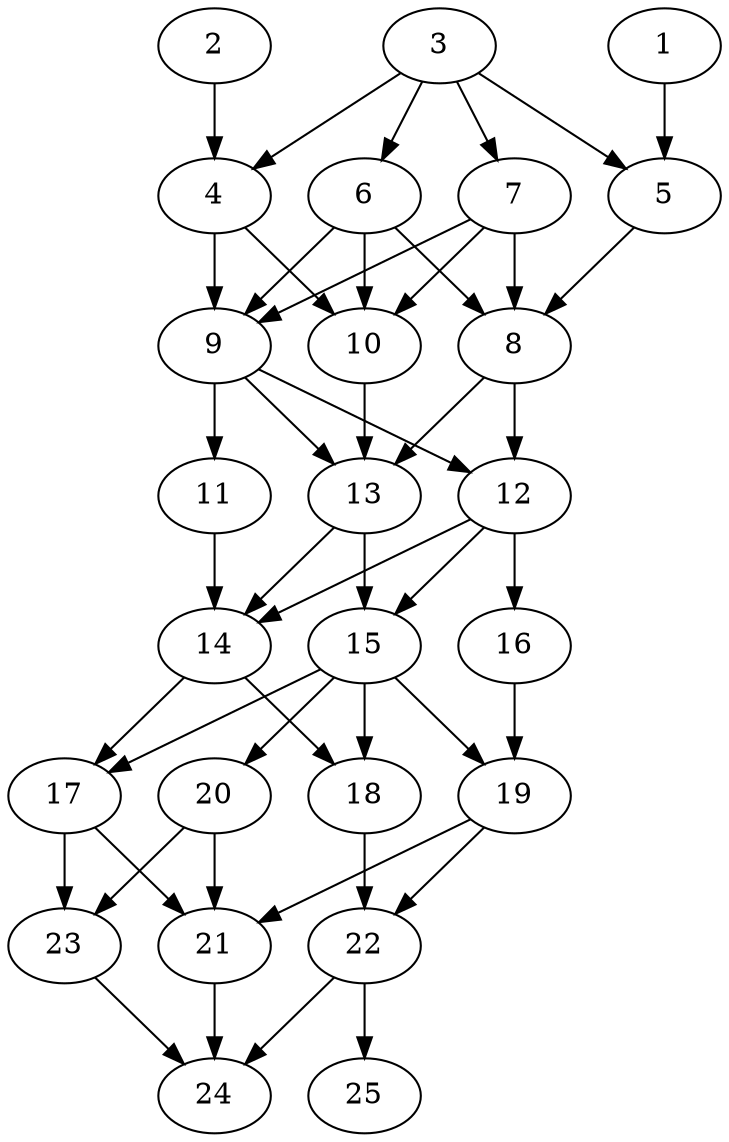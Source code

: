 // DAG automatically generated by daggen at Thu Oct  3 14:00:40 2019
// ./daggen --dot -n 25 --ccr 0.3 --fat 0.5 --regular 0.5 --density 0.7 --mindata 5242880 --maxdata 52428800 
digraph G {
  1 [size="25149440", alpha="0.05", expect_size="7544832"] 
  1 -> 5 [size ="7544832"]
  2 [size="132928853", alpha="0.19", expect_size="39878656"] 
  2 -> 4 [size ="39878656"]
  3 [size="69287253", alpha="0.20", expect_size="20786176"] 
  3 -> 4 [size ="20786176"]
  3 -> 5 [size ="20786176"]
  3 -> 6 [size ="20786176"]
  3 -> 7 [size ="20786176"]
  4 [size="166359040", alpha="0.09", expect_size="49907712"] 
  4 -> 9 [size ="49907712"]
  4 -> 10 [size ="49907712"]
  5 [size="37696853", alpha="0.14", expect_size="11309056"] 
  5 -> 8 [size ="11309056"]
  6 [size="140625920", alpha="0.04", expect_size="42187776"] 
  6 -> 8 [size ="42187776"]
  6 -> 9 [size ="42187776"]
  6 -> 10 [size ="42187776"]
  7 [size="50889387", alpha="0.06", expect_size="15266816"] 
  7 -> 8 [size ="15266816"]
  7 -> 9 [size ="15266816"]
  7 -> 10 [size ="15266816"]
  8 [size="35246080", alpha="0.14", expect_size="10573824"] 
  8 -> 12 [size ="10573824"]
  8 -> 13 [size ="10573824"]
  9 [size="143568213", alpha="0.03", expect_size="43070464"] 
  9 -> 11 [size ="43070464"]
  9 -> 12 [size ="43070464"]
  9 -> 13 [size ="43070464"]
  10 [size="49152000", alpha="0.11", expect_size="14745600"] 
  10 -> 13 [size ="14745600"]
  11 [size="129798827", alpha="0.12", expect_size="38939648"] 
  11 -> 14 [size ="38939648"]
  12 [size="167260160", alpha="0.04", expect_size="50178048"] 
  12 -> 14 [size ="50178048"]
  12 -> 15 [size ="50178048"]
  12 -> 16 [size ="50178048"]
  13 [size="162304000", alpha="0.16", expect_size="48691200"] 
  13 -> 14 [size ="48691200"]
  13 -> 15 [size ="48691200"]
  14 [size="160843093", alpha="0.13", expect_size="48252928"] 
  14 -> 17 [size ="48252928"]
  14 -> 18 [size ="48252928"]
  15 [size="77233493", alpha="0.04", expect_size="23170048"] 
  15 -> 17 [size ="23170048"]
  15 -> 18 [size ="23170048"]
  15 -> 19 [size ="23170048"]
  15 -> 20 [size ="23170048"]
  16 [size="30552747", alpha="0.19", expect_size="9165824"] 
  16 -> 19 [size ="9165824"]
  17 [size="61491200", alpha="0.17", expect_size="18447360"] 
  17 -> 21 [size ="18447360"]
  17 -> 23 [size ="18447360"]
  18 [size="104960000", alpha="0.07", expect_size="31488000"] 
  18 -> 22 [size ="31488000"]
  19 [size="59811840", alpha="0.06", expect_size="17943552"] 
  19 -> 21 [size ="17943552"]
  19 -> 22 [size ="17943552"]
  20 [size="84039680", alpha="0.16", expect_size="25211904"] 
  20 -> 21 [size ="25211904"]
  20 -> 23 [size ="25211904"]
  21 [size="174387200", alpha="0.07", expect_size="52316160"] 
  21 -> 24 [size ="52316160"]
  22 [size="114786987", alpha="0.12", expect_size="34436096"] 
  22 -> 24 [size ="34436096"]
  22 -> 25 [size ="34436096"]
  23 [size="147606187", alpha="0.04", expect_size="44281856"] 
  23 -> 24 [size ="44281856"]
  24 [size="115800747", alpha="0.15", expect_size="34740224"] 
  25 [size="63989760", alpha="0.08", expect_size="19196928"] 
}
